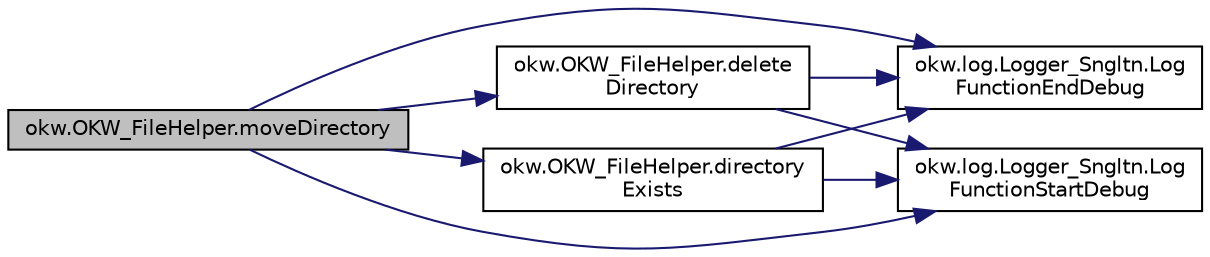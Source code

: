 digraph "okw.OKW_FileHelper.moveDirectory"
{
 // INTERACTIVE_SVG=YES
 // LATEX_PDF_SIZE
  edge [fontname="Helvetica",fontsize="10",labelfontname="Helvetica",labelfontsize="10"];
  node [fontname="Helvetica",fontsize="10",shape=record];
  rankdir="LR";
  Node1 [label="okw.OKW_FileHelper.moveDirectory",height=0.2,width=0.4,color="black", fillcolor="grey75", style="filled", fontcolor="black",tooltip="Verzeichniss verschieben löschen des gegebenen Verzeichnisses."];
  Node1 -> Node2 [color="midnightblue",fontsize="10",style="solid",fontname="Helvetica"];
  Node2 [label="okw.OKW_FileHelper.delete\lDirectory",height=0.2,width=0.4,color="black", fillcolor="white", style="filled",URL="$classokw_1_1_o_k_w___file_helper.html#adf28af32c2d72be7bb599ec6e2222aba",tooltip="Löschent rekursiv alle Dateien und Unterverzeichnisse und das gegebenen Verzeichniss selbst."];
  Node2 -> Node3 [color="midnightblue",fontsize="10",style="solid",fontname="Helvetica"];
  Node3 [label="okw.log.Logger_Sngltn.Log\lFunctionEndDebug",height=0.2,width=0.4,color="black", fillcolor="white", style="filled",URL="$classokw_1_1log_1_1_logger___sngltn.html#a91b192a4e0381f6d02b791693d0fab84",tooltip="LogFunctionEndDebug:"];
  Node2 -> Node4 [color="midnightblue",fontsize="10",style="solid",fontname="Helvetica"];
  Node4 [label="okw.log.Logger_Sngltn.Log\lFunctionStartDebug",height=0.2,width=0.4,color="black", fillcolor="white", style="filled",URL="$classokw_1_1log_1_1_logger___sngltn.html#a2d4c3d22d2a52b92873ee2f3853d9c42",tooltip="LogFunctionStartDebug:"];
  Node1 -> Node5 [color="midnightblue",fontsize="10",style="solid",fontname="Helvetica"];
  Node5 [label="okw.OKW_FileHelper.directory\lExists",height=0.2,width=0.4,color="black", fillcolor="white", style="filled",URL="$classokw_1_1_o_k_w___file_helper.html#a4feaa905b7b878f286058a06a81f3ce2",tooltip="Prüft, ob die gegebene fpsPaFiNa Datei existiert."];
  Node5 -> Node3 [color="midnightblue",fontsize="10",style="solid",fontname="Helvetica"];
  Node5 -> Node4 [color="midnightblue",fontsize="10",style="solid",fontname="Helvetica"];
  Node1 -> Node3 [color="midnightblue",fontsize="10",style="solid",fontname="Helvetica"];
  Node1 -> Node4 [color="midnightblue",fontsize="10",style="solid",fontname="Helvetica"];
}
